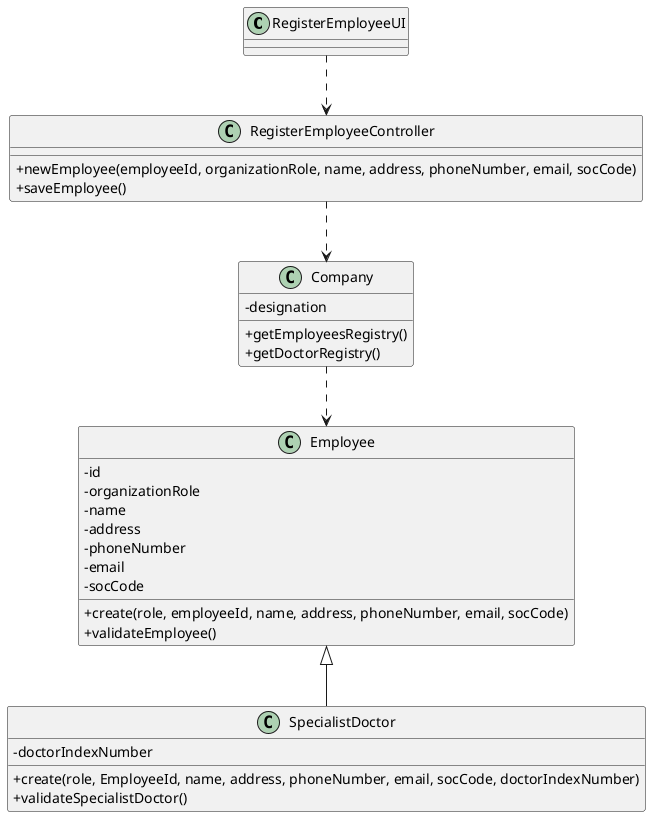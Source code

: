 @startuml

skinparam classAttributeIconSize 0

class RegisterEmployeeUI{
}

class RegisterEmployeeController{
 +newEmployee(employeeId, organizationRole, name, address, phoneNumber, email, socCode)
 +saveEmployee()
}

class Company{
 -designation
  
 +getEmployeesRegistry()
 +getDoctorRegistry()
}

class Employee{
 -id
 -organizationRole
 -name
 -address
 -phoneNumber
 -email
 -socCode
 +create(role, employeeId, name, address, phoneNumber, email, socCode)
 +validateEmployee()
 }

class SpecialistDoctor{
 -doctorIndexNumber
 +create(role, EmployeeId, name, address, phoneNumber, email, socCode, doctorIndexNumber)
 +validateSpecialistDoctor()
}

RegisterEmployeeUI ..> RegisterEmployeeController
RegisterEmployeeController ..> Company
Company ..> Employee
Employee <|-- SpecialistDoctor

@enduml
